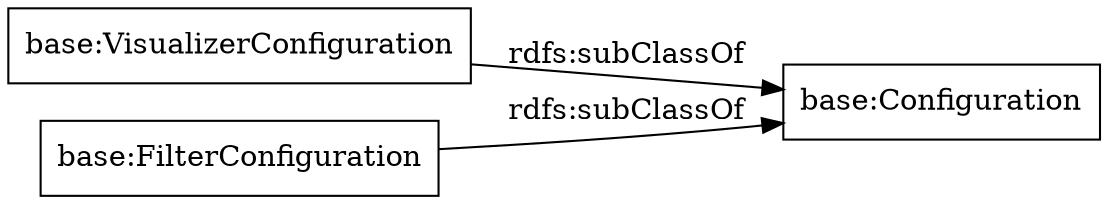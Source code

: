 digraph ar2dtool_diagram { 
rankdir=LR;
size="1000"
node [shape = rectangle, color="black"]; "base:VisualizerConfiguration" "base:FilterConfiguration" "base:Configuration" ; /*classes style*/
	"base:VisualizerConfiguration" -> "base:Configuration" [ label = "rdfs:subClassOf" ];
	"base:FilterConfiguration" -> "base:Configuration" [ label = "rdfs:subClassOf" ];

}
